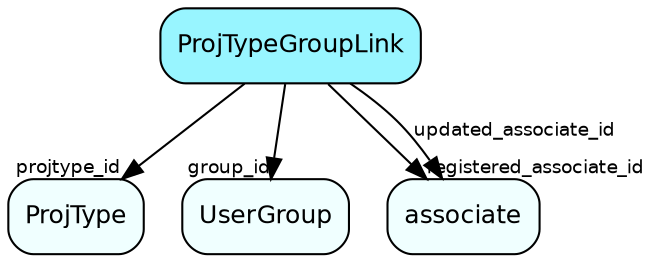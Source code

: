 digraph ProjTypeGroupLink  {
node [shape = box style="rounded, filled" fontname = "Helvetica" fontsize = "12" ]
edge [fontname = "Helvetica" fontsize = "9"]

ProjTypeGroupLink[fillcolor = "cadetblue1"]
ProjType[fillcolor = "azure1"]
UserGroup[fillcolor = "azure1"]
associate[fillcolor = "azure1"]
ProjTypeGroupLink -> ProjType [headlabel = "projtype_id"]
ProjTypeGroupLink -> UserGroup [headlabel = "group_id"]
ProjTypeGroupLink -> associate [headlabel = "registered_associate_id"]
ProjTypeGroupLink -> associate [label = "updated_associate_id"]
}
